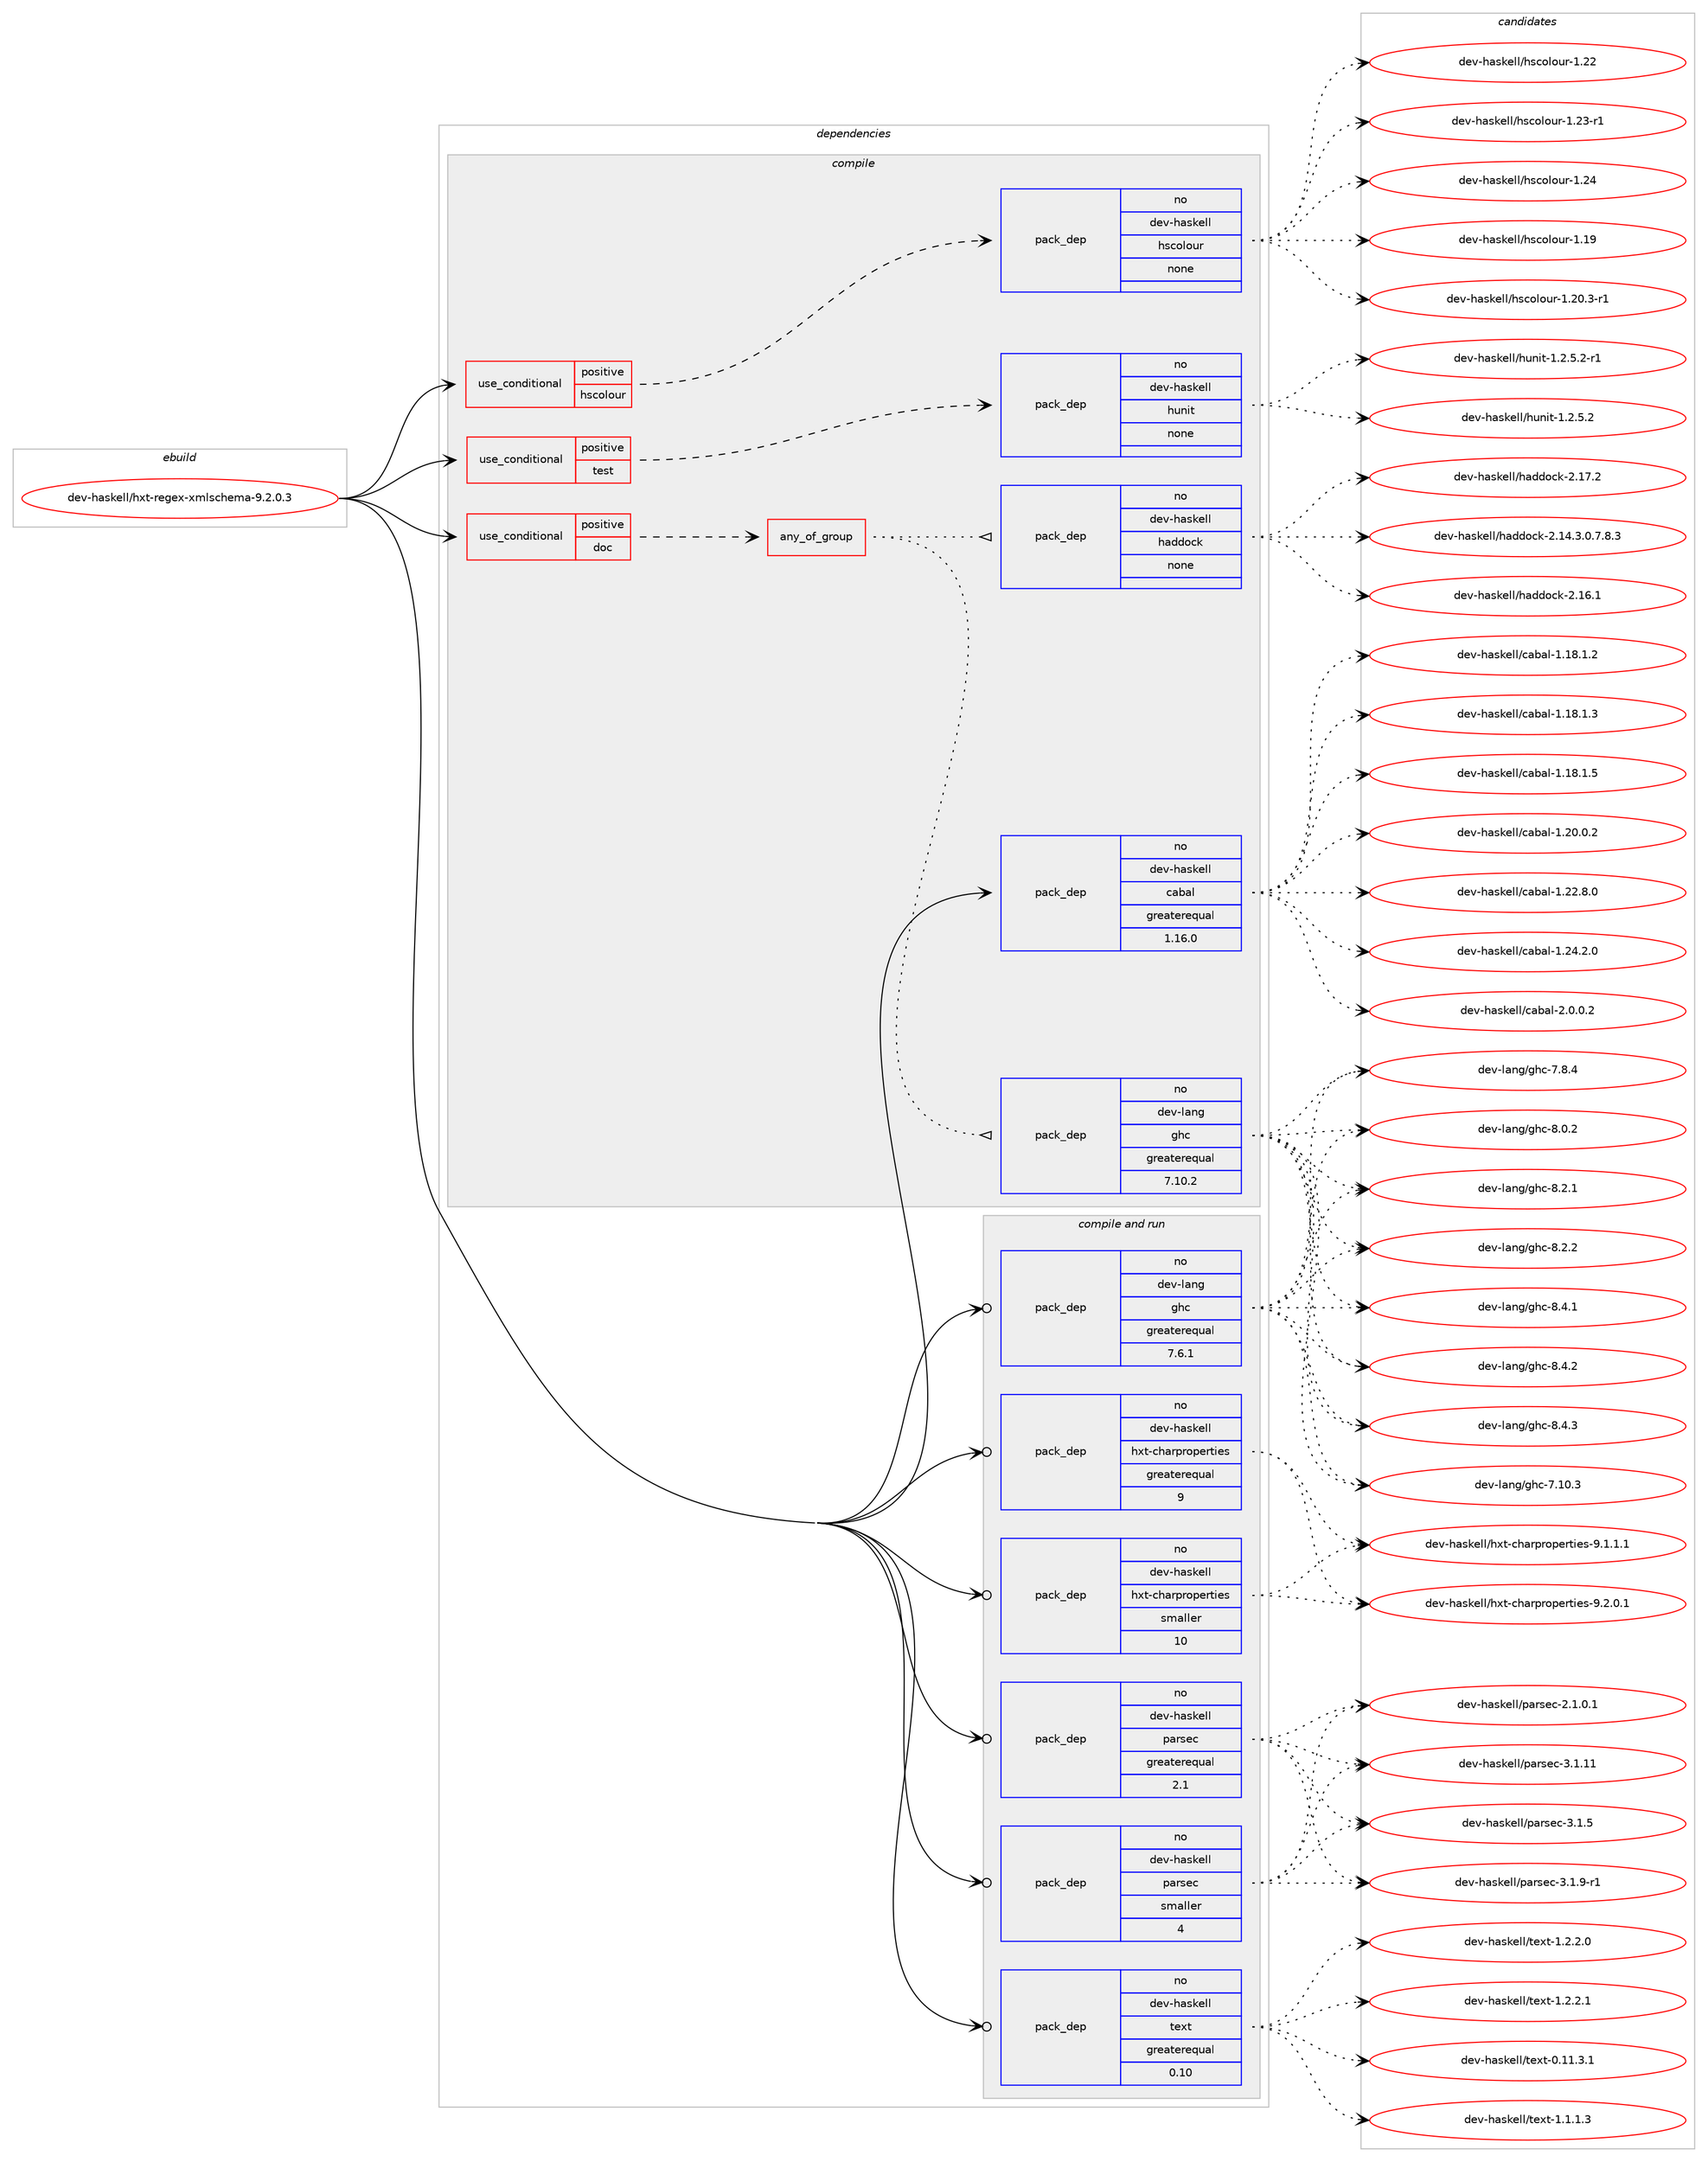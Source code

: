 digraph prolog {

# *************
# Graph options
# *************

newrank=true;
concentrate=true;
compound=true;
graph [rankdir=LR,fontname=Helvetica,fontsize=10,ranksep=1.5];#, ranksep=2.5, nodesep=0.2];
edge  [arrowhead=vee];
node  [fontname=Helvetica,fontsize=10];

# **********
# The ebuild
# **********

subgraph cluster_leftcol {
color=gray;
rank=same;
label=<<i>ebuild</i>>;
id [label="dev-haskell/hxt-regex-xmlschema-9.2.0.3", color=red, width=4, href="../dev-haskell/hxt-regex-xmlschema-9.2.0.3.svg"];
}

# ****************
# The dependencies
# ****************

subgraph cluster_midcol {
color=gray;
label=<<i>dependencies</i>>;
subgraph cluster_compile {
fillcolor="#eeeeee";
style=filled;
label=<<i>compile</i>>;
subgraph cond360244 {
dependency1336810 [label=<<TABLE BORDER="0" CELLBORDER="1" CELLSPACING="0" CELLPADDING="4"><TR><TD ROWSPAN="3" CELLPADDING="10">use_conditional</TD></TR><TR><TD>positive</TD></TR><TR><TD>doc</TD></TR></TABLE>>, shape=none, color=red];
subgraph any21129 {
dependency1336811 [label=<<TABLE BORDER="0" CELLBORDER="1" CELLSPACING="0" CELLPADDING="4"><TR><TD CELLPADDING="10">any_of_group</TD></TR></TABLE>>, shape=none, color=red];subgraph pack954885 {
dependency1336812 [label=<<TABLE BORDER="0" CELLBORDER="1" CELLSPACING="0" CELLPADDING="4" WIDTH="220"><TR><TD ROWSPAN="6" CELLPADDING="30">pack_dep</TD></TR><TR><TD WIDTH="110">no</TD></TR><TR><TD>dev-haskell</TD></TR><TR><TD>haddock</TD></TR><TR><TD>none</TD></TR><TR><TD></TD></TR></TABLE>>, shape=none, color=blue];
}
dependency1336811:e -> dependency1336812:w [weight=20,style="dotted",arrowhead="oinv"];
subgraph pack954886 {
dependency1336813 [label=<<TABLE BORDER="0" CELLBORDER="1" CELLSPACING="0" CELLPADDING="4" WIDTH="220"><TR><TD ROWSPAN="6" CELLPADDING="30">pack_dep</TD></TR><TR><TD WIDTH="110">no</TD></TR><TR><TD>dev-lang</TD></TR><TR><TD>ghc</TD></TR><TR><TD>greaterequal</TD></TR><TR><TD>7.10.2</TD></TR></TABLE>>, shape=none, color=blue];
}
dependency1336811:e -> dependency1336813:w [weight=20,style="dotted",arrowhead="oinv"];
}
dependency1336810:e -> dependency1336811:w [weight=20,style="dashed",arrowhead="vee"];
}
id:e -> dependency1336810:w [weight=20,style="solid",arrowhead="vee"];
subgraph cond360245 {
dependency1336814 [label=<<TABLE BORDER="0" CELLBORDER="1" CELLSPACING="0" CELLPADDING="4"><TR><TD ROWSPAN="3" CELLPADDING="10">use_conditional</TD></TR><TR><TD>positive</TD></TR><TR><TD>hscolour</TD></TR></TABLE>>, shape=none, color=red];
subgraph pack954887 {
dependency1336815 [label=<<TABLE BORDER="0" CELLBORDER="1" CELLSPACING="0" CELLPADDING="4" WIDTH="220"><TR><TD ROWSPAN="6" CELLPADDING="30">pack_dep</TD></TR><TR><TD WIDTH="110">no</TD></TR><TR><TD>dev-haskell</TD></TR><TR><TD>hscolour</TD></TR><TR><TD>none</TD></TR><TR><TD></TD></TR></TABLE>>, shape=none, color=blue];
}
dependency1336814:e -> dependency1336815:w [weight=20,style="dashed",arrowhead="vee"];
}
id:e -> dependency1336814:w [weight=20,style="solid",arrowhead="vee"];
subgraph cond360246 {
dependency1336816 [label=<<TABLE BORDER="0" CELLBORDER="1" CELLSPACING="0" CELLPADDING="4"><TR><TD ROWSPAN="3" CELLPADDING="10">use_conditional</TD></TR><TR><TD>positive</TD></TR><TR><TD>test</TD></TR></TABLE>>, shape=none, color=red];
subgraph pack954888 {
dependency1336817 [label=<<TABLE BORDER="0" CELLBORDER="1" CELLSPACING="0" CELLPADDING="4" WIDTH="220"><TR><TD ROWSPAN="6" CELLPADDING="30">pack_dep</TD></TR><TR><TD WIDTH="110">no</TD></TR><TR><TD>dev-haskell</TD></TR><TR><TD>hunit</TD></TR><TR><TD>none</TD></TR><TR><TD></TD></TR></TABLE>>, shape=none, color=blue];
}
dependency1336816:e -> dependency1336817:w [weight=20,style="dashed",arrowhead="vee"];
}
id:e -> dependency1336816:w [weight=20,style="solid",arrowhead="vee"];
subgraph pack954889 {
dependency1336818 [label=<<TABLE BORDER="0" CELLBORDER="1" CELLSPACING="0" CELLPADDING="4" WIDTH="220"><TR><TD ROWSPAN="6" CELLPADDING="30">pack_dep</TD></TR><TR><TD WIDTH="110">no</TD></TR><TR><TD>dev-haskell</TD></TR><TR><TD>cabal</TD></TR><TR><TD>greaterequal</TD></TR><TR><TD>1.16.0</TD></TR></TABLE>>, shape=none, color=blue];
}
id:e -> dependency1336818:w [weight=20,style="solid",arrowhead="vee"];
}
subgraph cluster_compileandrun {
fillcolor="#eeeeee";
style=filled;
label=<<i>compile and run</i>>;
subgraph pack954890 {
dependency1336819 [label=<<TABLE BORDER="0" CELLBORDER="1" CELLSPACING="0" CELLPADDING="4" WIDTH="220"><TR><TD ROWSPAN="6" CELLPADDING="30">pack_dep</TD></TR><TR><TD WIDTH="110">no</TD></TR><TR><TD>dev-haskell</TD></TR><TR><TD>hxt-charproperties</TD></TR><TR><TD>greaterequal</TD></TR><TR><TD>9</TD></TR></TABLE>>, shape=none, color=blue];
}
id:e -> dependency1336819:w [weight=20,style="solid",arrowhead="odotvee"];
subgraph pack954891 {
dependency1336820 [label=<<TABLE BORDER="0" CELLBORDER="1" CELLSPACING="0" CELLPADDING="4" WIDTH="220"><TR><TD ROWSPAN="6" CELLPADDING="30">pack_dep</TD></TR><TR><TD WIDTH="110">no</TD></TR><TR><TD>dev-haskell</TD></TR><TR><TD>hxt-charproperties</TD></TR><TR><TD>smaller</TD></TR><TR><TD>10</TD></TR></TABLE>>, shape=none, color=blue];
}
id:e -> dependency1336820:w [weight=20,style="solid",arrowhead="odotvee"];
subgraph pack954892 {
dependency1336821 [label=<<TABLE BORDER="0" CELLBORDER="1" CELLSPACING="0" CELLPADDING="4" WIDTH="220"><TR><TD ROWSPAN="6" CELLPADDING="30">pack_dep</TD></TR><TR><TD WIDTH="110">no</TD></TR><TR><TD>dev-haskell</TD></TR><TR><TD>parsec</TD></TR><TR><TD>greaterequal</TD></TR><TR><TD>2.1</TD></TR></TABLE>>, shape=none, color=blue];
}
id:e -> dependency1336821:w [weight=20,style="solid",arrowhead="odotvee"];
subgraph pack954893 {
dependency1336822 [label=<<TABLE BORDER="0" CELLBORDER="1" CELLSPACING="0" CELLPADDING="4" WIDTH="220"><TR><TD ROWSPAN="6" CELLPADDING="30">pack_dep</TD></TR><TR><TD WIDTH="110">no</TD></TR><TR><TD>dev-haskell</TD></TR><TR><TD>parsec</TD></TR><TR><TD>smaller</TD></TR><TR><TD>4</TD></TR></TABLE>>, shape=none, color=blue];
}
id:e -> dependency1336822:w [weight=20,style="solid",arrowhead="odotvee"];
subgraph pack954894 {
dependency1336823 [label=<<TABLE BORDER="0" CELLBORDER="1" CELLSPACING="0" CELLPADDING="4" WIDTH="220"><TR><TD ROWSPAN="6" CELLPADDING="30">pack_dep</TD></TR><TR><TD WIDTH="110">no</TD></TR><TR><TD>dev-haskell</TD></TR><TR><TD>text</TD></TR><TR><TD>greaterequal</TD></TR><TR><TD>0.10</TD></TR></TABLE>>, shape=none, color=blue];
}
id:e -> dependency1336823:w [weight=20,style="solid",arrowhead="odotvee"];
subgraph pack954895 {
dependency1336824 [label=<<TABLE BORDER="0" CELLBORDER="1" CELLSPACING="0" CELLPADDING="4" WIDTH="220"><TR><TD ROWSPAN="6" CELLPADDING="30">pack_dep</TD></TR><TR><TD WIDTH="110">no</TD></TR><TR><TD>dev-lang</TD></TR><TR><TD>ghc</TD></TR><TR><TD>greaterequal</TD></TR><TR><TD>7.6.1</TD></TR></TABLE>>, shape=none, color=blue];
}
id:e -> dependency1336824:w [weight=20,style="solid",arrowhead="odotvee"];
}
subgraph cluster_run {
fillcolor="#eeeeee";
style=filled;
label=<<i>run</i>>;
}
}

# **************
# The candidates
# **************

subgraph cluster_choices {
rank=same;
color=gray;
label=<<i>candidates</i>>;

subgraph choice954885 {
color=black;
nodesep=1;
choice1001011184510497115107101108108471049710010011199107455046495246514648465546564651 [label="dev-haskell/haddock-2.14.3.0.7.8.3", color=red, width=4,href="../dev-haskell/haddock-2.14.3.0.7.8.3.svg"];
choice100101118451049711510710110810847104971001001119910745504649544649 [label="dev-haskell/haddock-2.16.1", color=red, width=4,href="../dev-haskell/haddock-2.16.1.svg"];
choice100101118451049711510710110810847104971001001119910745504649554650 [label="dev-haskell/haddock-2.17.2", color=red, width=4,href="../dev-haskell/haddock-2.17.2.svg"];
dependency1336812:e -> choice1001011184510497115107101108108471049710010011199107455046495246514648465546564651:w [style=dotted,weight="100"];
dependency1336812:e -> choice100101118451049711510710110810847104971001001119910745504649544649:w [style=dotted,weight="100"];
dependency1336812:e -> choice100101118451049711510710110810847104971001001119910745504649554650:w [style=dotted,weight="100"];
}
subgraph choice954886 {
color=black;
nodesep=1;
choice1001011184510897110103471031049945554649484651 [label="dev-lang/ghc-7.10.3", color=red, width=4,href="../dev-lang/ghc-7.10.3.svg"];
choice10010111845108971101034710310499455546564652 [label="dev-lang/ghc-7.8.4", color=red, width=4,href="../dev-lang/ghc-7.8.4.svg"];
choice10010111845108971101034710310499455646484650 [label="dev-lang/ghc-8.0.2", color=red, width=4,href="../dev-lang/ghc-8.0.2.svg"];
choice10010111845108971101034710310499455646504649 [label="dev-lang/ghc-8.2.1", color=red, width=4,href="../dev-lang/ghc-8.2.1.svg"];
choice10010111845108971101034710310499455646504650 [label="dev-lang/ghc-8.2.2", color=red, width=4,href="../dev-lang/ghc-8.2.2.svg"];
choice10010111845108971101034710310499455646524649 [label="dev-lang/ghc-8.4.1", color=red, width=4,href="../dev-lang/ghc-8.4.1.svg"];
choice10010111845108971101034710310499455646524650 [label="dev-lang/ghc-8.4.2", color=red, width=4,href="../dev-lang/ghc-8.4.2.svg"];
choice10010111845108971101034710310499455646524651 [label="dev-lang/ghc-8.4.3", color=red, width=4,href="../dev-lang/ghc-8.4.3.svg"];
dependency1336813:e -> choice1001011184510897110103471031049945554649484651:w [style=dotted,weight="100"];
dependency1336813:e -> choice10010111845108971101034710310499455546564652:w [style=dotted,weight="100"];
dependency1336813:e -> choice10010111845108971101034710310499455646484650:w [style=dotted,weight="100"];
dependency1336813:e -> choice10010111845108971101034710310499455646504649:w [style=dotted,weight="100"];
dependency1336813:e -> choice10010111845108971101034710310499455646504650:w [style=dotted,weight="100"];
dependency1336813:e -> choice10010111845108971101034710310499455646524649:w [style=dotted,weight="100"];
dependency1336813:e -> choice10010111845108971101034710310499455646524650:w [style=dotted,weight="100"];
dependency1336813:e -> choice10010111845108971101034710310499455646524651:w [style=dotted,weight="100"];
}
subgraph choice954887 {
color=black;
nodesep=1;
choice100101118451049711510710110810847104115991111081111171144549464957 [label="dev-haskell/hscolour-1.19", color=red, width=4,href="../dev-haskell/hscolour-1.19.svg"];
choice10010111845104971151071011081084710411599111108111117114454946504846514511449 [label="dev-haskell/hscolour-1.20.3-r1", color=red, width=4,href="../dev-haskell/hscolour-1.20.3-r1.svg"];
choice100101118451049711510710110810847104115991111081111171144549465050 [label="dev-haskell/hscolour-1.22", color=red, width=4,href="../dev-haskell/hscolour-1.22.svg"];
choice1001011184510497115107101108108471041159911110811111711445494650514511449 [label="dev-haskell/hscolour-1.23-r1", color=red, width=4,href="../dev-haskell/hscolour-1.23-r1.svg"];
choice100101118451049711510710110810847104115991111081111171144549465052 [label="dev-haskell/hscolour-1.24", color=red, width=4,href="../dev-haskell/hscolour-1.24.svg"];
dependency1336815:e -> choice100101118451049711510710110810847104115991111081111171144549464957:w [style=dotted,weight="100"];
dependency1336815:e -> choice10010111845104971151071011081084710411599111108111117114454946504846514511449:w [style=dotted,weight="100"];
dependency1336815:e -> choice100101118451049711510710110810847104115991111081111171144549465050:w [style=dotted,weight="100"];
dependency1336815:e -> choice1001011184510497115107101108108471041159911110811111711445494650514511449:w [style=dotted,weight="100"];
dependency1336815:e -> choice100101118451049711510710110810847104115991111081111171144549465052:w [style=dotted,weight="100"];
}
subgraph choice954888 {
color=black;
nodesep=1;
choice1001011184510497115107101108108471041171101051164549465046534650 [label="dev-haskell/hunit-1.2.5.2", color=red, width=4,href="../dev-haskell/hunit-1.2.5.2.svg"];
choice10010111845104971151071011081084710411711010511645494650465346504511449 [label="dev-haskell/hunit-1.2.5.2-r1", color=red, width=4,href="../dev-haskell/hunit-1.2.5.2-r1.svg"];
dependency1336817:e -> choice1001011184510497115107101108108471041171101051164549465046534650:w [style=dotted,weight="100"];
dependency1336817:e -> choice10010111845104971151071011081084710411711010511645494650465346504511449:w [style=dotted,weight="100"];
}
subgraph choice954889 {
color=black;
nodesep=1;
choice10010111845104971151071011081084799979897108454946495646494650 [label="dev-haskell/cabal-1.18.1.2", color=red, width=4,href="../dev-haskell/cabal-1.18.1.2.svg"];
choice10010111845104971151071011081084799979897108454946495646494651 [label="dev-haskell/cabal-1.18.1.3", color=red, width=4,href="../dev-haskell/cabal-1.18.1.3.svg"];
choice10010111845104971151071011081084799979897108454946495646494653 [label="dev-haskell/cabal-1.18.1.5", color=red, width=4,href="../dev-haskell/cabal-1.18.1.5.svg"];
choice10010111845104971151071011081084799979897108454946504846484650 [label="dev-haskell/cabal-1.20.0.2", color=red, width=4,href="../dev-haskell/cabal-1.20.0.2.svg"];
choice10010111845104971151071011081084799979897108454946505046564648 [label="dev-haskell/cabal-1.22.8.0", color=red, width=4,href="../dev-haskell/cabal-1.22.8.0.svg"];
choice10010111845104971151071011081084799979897108454946505246504648 [label="dev-haskell/cabal-1.24.2.0", color=red, width=4,href="../dev-haskell/cabal-1.24.2.0.svg"];
choice100101118451049711510710110810847999798971084550464846484650 [label="dev-haskell/cabal-2.0.0.2", color=red, width=4,href="../dev-haskell/cabal-2.0.0.2.svg"];
dependency1336818:e -> choice10010111845104971151071011081084799979897108454946495646494650:w [style=dotted,weight="100"];
dependency1336818:e -> choice10010111845104971151071011081084799979897108454946495646494651:w [style=dotted,weight="100"];
dependency1336818:e -> choice10010111845104971151071011081084799979897108454946495646494653:w [style=dotted,weight="100"];
dependency1336818:e -> choice10010111845104971151071011081084799979897108454946504846484650:w [style=dotted,weight="100"];
dependency1336818:e -> choice10010111845104971151071011081084799979897108454946505046564648:w [style=dotted,weight="100"];
dependency1336818:e -> choice10010111845104971151071011081084799979897108454946505246504648:w [style=dotted,weight="100"];
dependency1336818:e -> choice100101118451049711510710110810847999798971084550464846484650:w [style=dotted,weight="100"];
}
subgraph choice954890 {
color=black;
nodesep=1;
choice1001011184510497115107101108108471041201164599104971141121141111121011141161051011154557464946494649 [label="dev-haskell/hxt-charproperties-9.1.1.1", color=red, width=4,href="../dev-haskell/hxt-charproperties-9.1.1.1.svg"];
choice1001011184510497115107101108108471041201164599104971141121141111121011141161051011154557465046484649 [label="dev-haskell/hxt-charproperties-9.2.0.1", color=red, width=4,href="../dev-haskell/hxt-charproperties-9.2.0.1.svg"];
dependency1336819:e -> choice1001011184510497115107101108108471041201164599104971141121141111121011141161051011154557464946494649:w [style=dotted,weight="100"];
dependency1336819:e -> choice1001011184510497115107101108108471041201164599104971141121141111121011141161051011154557465046484649:w [style=dotted,weight="100"];
}
subgraph choice954891 {
color=black;
nodesep=1;
choice1001011184510497115107101108108471041201164599104971141121141111121011141161051011154557464946494649 [label="dev-haskell/hxt-charproperties-9.1.1.1", color=red, width=4,href="../dev-haskell/hxt-charproperties-9.1.1.1.svg"];
choice1001011184510497115107101108108471041201164599104971141121141111121011141161051011154557465046484649 [label="dev-haskell/hxt-charproperties-9.2.0.1", color=red, width=4,href="../dev-haskell/hxt-charproperties-9.2.0.1.svg"];
dependency1336820:e -> choice1001011184510497115107101108108471041201164599104971141121141111121011141161051011154557464946494649:w [style=dotted,weight="100"];
dependency1336820:e -> choice1001011184510497115107101108108471041201164599104971141121141111121011141161051011154557465046484649:w [style=dotted,weight="100"];
}
subgraph choice954892 {
color=black;
nodesep=1;
choice10010111845104971151071011081084711297114115101994550464946484649 [label="dev-haskell/parsec-2.1.0.1", color=red, width=4,href="../dev-haskell/parsec-2.1.0.1.svg"];
choice100101118451049711510710110810847112971141151019945514649464949 [label="dev-haskell/parsec-3.1.11", color=red, width=4,href="../dev-haskell/parsec-3.1.11.svg"];
choice1001011184510497115107101108108471129711411510199455146494653 [label="dev-haskell/parsec-3.1.5", color=red, width=4,href="../dev-haskell/parsec-3.1.5.svg"];
choice10010111845104971151071011081084711297114115101994551464946574511449 [label="dev-haskell/parsec-3.1.9-r1", color=red, width=4,href="../dev-haskell/parsec-3.1.9-r1.svg"];
dependency1336821:e -> choice10010111845104971151071011081084711297114115101994550464946484649:w [style=dotted,weight="100"];
dependency1336821:e -> choice100101118451049711510710110810847112971141151019945514649464949:w [style=dotted,weight="100"];
dependency1336821:e -> choice1001011184510497115107101108108471129711411510199455146494653:w [style=dotted,weight="100"];
dependency1336821:e -> choice10010111845104971151071011081084711297114115101994551464946574511449:w [style=dotted,weight="100"];
}
subgraph choice954893 {
color=black;
nodesep=1;
choice10010111845104971151071011081084711297114115101994550464946484649 [label="dev-haskell/parsec-2.1.0.1", color=red, width=4,href="../dev-haskell/parsec-2.1.0.1.svg"];
choice100101118451049711510710110810847112971141151019945514649464949 [label="dev-haskell/parsec-3.1.11", color=red, width=4,href="../dev-haskell/parsec-3.1.11.svg"];
choice1001011184510497115107101108108471129711411510199455146494653 [label="dev-haskell/parsec-3.1.5", color=red, width=4,href="../dev-haskell/parsec-3.1.5.svg"];
choice10010111845104971151071011081084711297114115101994551464946574511449 [label="dev-haskell/parsec-3.1.9-r1", color=red, width=4,href="../dev-haskell/parsec-3.1.9-r1.svg"];
dependency1336822:e -> choice10010111845104971151071011081084711297114115101994550464946484649:w [style=dotted,weight="100"];
dependency1336822:e -> choice100101118451049711510710110810847112971141151019945514649464949:w [style=dotted,weight="100"];
dependency1336822:e -> choice1001011184510497115107101108108471129711411510199455146494653:w [style=dotted,weight="100"];
dependency1336822:e -> choice10010111845104971151071011081084711297114115101994551464946574511449:w [style=dotted,weight="100"];
}
subgraph choice954894 {
color=black;
nodesep=1;
choice100101118451049711510710110810847116101120116454846494946514649 [label="dev-haskell/text-0.11.3.1", color=red, width=4,href="../dev-haskell/text-0.11.3.1.svg"];
choice1001011184510497115107101108108471161011201164549464946494651 [label="dev-haskell/text-1.1.1.3", color=red, width=4,href="../dev-haskell/text-1.1.1.3.svg"];
choice1001011184510497115107101108108471161011201164549465046504648 [label="dev-haskell/text-1.2.2.0", color=red, width=4,href="../dev-haskell/text-1.2.2.0.svg"];
choice1001011184510497115107101108108471161011201164549465046504649 [label="dev-haskell/text-1.2.2.1", color=red, width=4,href="../dev-haskell/text-1.2.2.1.svg"];
dependency1336823:e -> choice100101118451049711510710110810847116101120116454846494946514649:w [style=dotted,weight="100"];
dependency1336823:e -> choice1001011184510497115107101108108471161011201164549464946494651:w [style=dotted,weight="100"];
dependency1336823:e -> choice1001011184510497115107101108108471161011201164549465046504648:w [style=dotted,weight="100"];
dependency1336823:e -> choice1001011184510497115107101108108471161011201164549465046504649:w [style=dotted,weight="100"];
}
subgraph choice954895 {
color=black;
nodesep=1;
choice1001011184510897110103471031049945554649484651 [label="dev-lang/ghc-7.10.3", color=red, width=4,href="../dev-lang/ghc-7.10.3.svg"];
choice10010111845108971101034710310499455546564652 [label="dev-lang/ghc-7.8.4", color=red, width=4,href="../dev-lang/ghc-7.8.4.svg"];
choice10010111845108971101034710310499455646484650 [label="dev-lang/ghc-8.0.2", color=red, width=4,href="../dev-lang/ghc-8.0.2.svg"];
choice10010111845108971101034710310499455646504649 [label="dev-lang/ghc-8.2.1", color=red, width=4,href="../dev-lang/ghc-8.2.1.svg"];
choice10010111845108971101034710310499455646504650 [label="dev-lang/ghc-8.2.2", color=red, width=4,href="../dev-lang/ghc-8.2.2.svg"];
choice10010111845108971101034710310499455646524649 [label="dev-lang/ghc-8.4.1", color=red, width=4,href="../dev-lang/ghc-8.4.1.svg"];
choice10010111845108971101034710310499455646524650 [label="dev-lang/ghc-8.4.2", color=red, width=4,href="../dev-lang/ghc-8.4.2.svg"];
choice10010111845108971101034710310499455646524651 [label="dev-lang/ghc-8.4.3", color=red, width=4,href="../dev-lang/ghc-8.4.3.svg"];
dependency1336824:e -> choice1001011184510897110103471031049945554649484651:w [style=dotted,weight="100"];
dependency1336824:e -> choice10010111845108971101034710310499455546564652:w [style=dotted,weight="100"];
dependency1336824:e -> choice10010111845108971101034710310499455646484650:w [style=dotted,weight="100"];
dependency1336824:e -> choice10010111845108971101034710310499455646504649:w [style=dotted,weight="100"];
dependency1336824:e -> choice10010111845108971101034710310499455646504650:w [style=dotted,weight="100"];
dependency1336824:e -> choice10010111845108971101034710310499455646524649:w [style=dotted,weight="100"];
dependency1336824:e -> choice10010111845108971101034710310499455646524650:w [style=dotted,weight="100"];
dependency1336824:e -> choice10010111845108971101034710310499455646524651:w [style=dotted,weight="100"];
}
}

}
